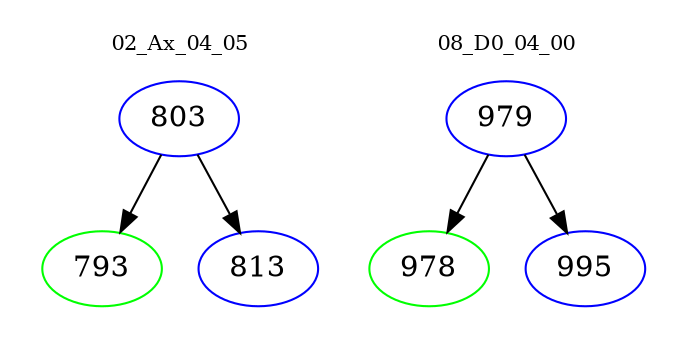 digraph{
subgraph cluster_0 {
color = white
label = "02_Ax_04_05";
fontsize=10;
T0_803 [label="803", color="blue"]
T0_803 -> T0_793 [color="black"]
T0_793 [label="793", color="green"]
T0_803 -> T0_813 [color="black"]
T0_813 [label="813", color="blue"]
}
subgraph cluster_1 {
color = white
label = "08_D0_04_00";
fontsize=10;
T1_979 [label="979", color="blue"]
T1_979 -> T1_978 [color="black"]
T1_978 [label="978", color="green"]
T1_979 -> T1_995 [color="black"]
T1_995 [label="995", color="blue"]
}
}
